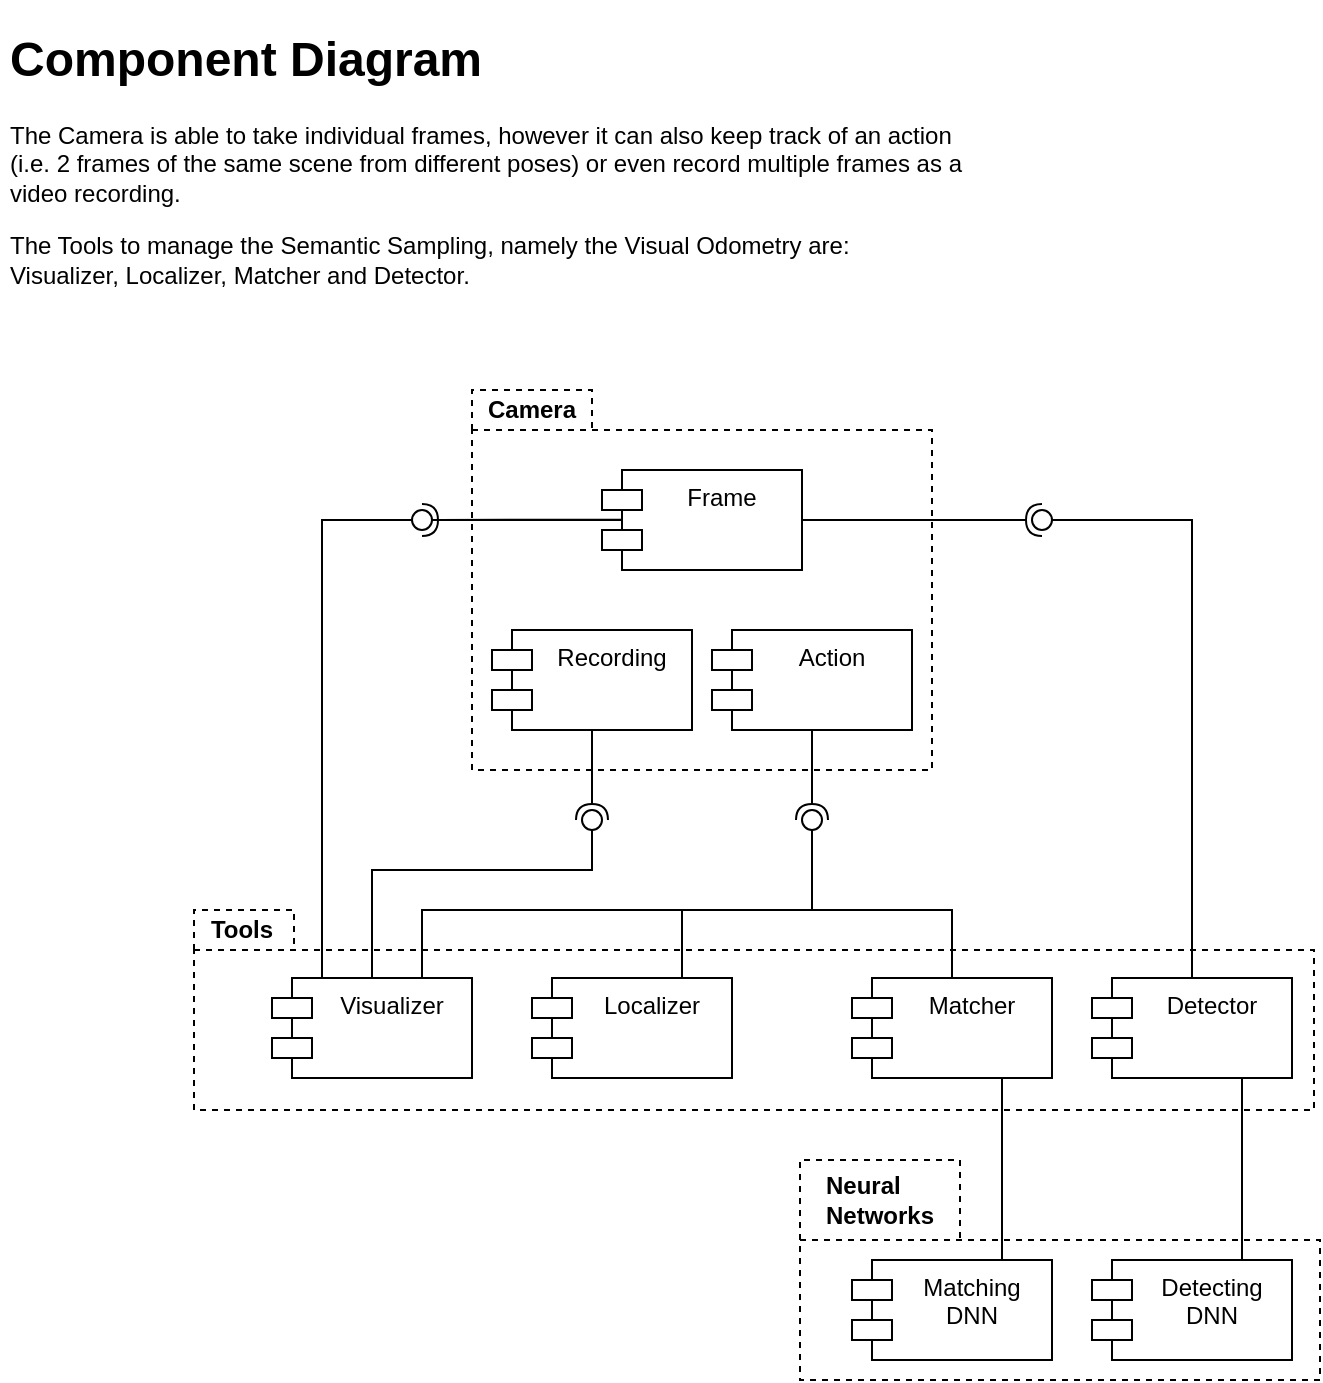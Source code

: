<mxfile version="17.1.2" type="github" pages="2">
  <diagram id="C5RBs43oDa-KdzZeNtuy" name="Components">
    <mxGraphModel dx="946" dy="542" grid="1" gridSize="10" guides="1" tooltips="1" connect="1" arrows="1" fold="1" page="1" pageScale="1" pageWidth="827" pageHeight="1169" math="0" shadow="0">
      <root>
        <mxCell id="WIyWlLk6GJQsqaUBKTNV-0" />
        <mxCell id="WIyWlLk6GJQsqaUBKTNV-1" parent="WIyWlLk6GJQsqaUBKTNV-0" />
        <mxCell id="0CERszH_amMAJKaDQLQU-71" value="" style="shape=folder;fontStyle=1;spacingTop=10;tabWidth=80;tabHeight=40;tabPosition=left;html=1;fillColor=none;dashed=1;" parent="WIyWlLk6GJQsqaUBKTNV-1" vertex="1">
          <mxGeometry x="440" y="610" width="260" height="110" as="geometry" />
        </mxCell>
        <mxCell id="0CERszH_amMAJKaDQLQU-66" value="" style="shape=folder;fontStyle=1;spacingTop=10;tabWidth=60;tabHeight=20;tabPosition=left;html=1;dashed=1;fillColor=none;" parent="WIyWlLk6GJQsqaUBKTNV-1" vertex="1">
          <mxGeometry x="276" y="225" width="230" height="190" as="geometry" />
        </mxCell>
        <mxCell id="0CERszH_amMAJKaDQLQU-28" value="" style="rounded=0;orthogonalLoop=1;jettySize=auto;html=1;endArrow=halfCircle;endFill=0;entryX=0.5;entryY=0.5;endSize=6;strokeWidth=1;sketch=0;exitX=0.098;exitY=0.497;exitDx=0;exitDy=0;exitPerimeter=0;" parent="WIyWlLk6GJQsqaUBKTNV-1" source="0CERszH_amMAJKaDQLQU-23" target="0CERszH_amMAJKaDQLQU-29" edge="1">
          <mxGeometry relative="1" as="geometry">
            <mxPoint x="476" y="330" as="sourcePoint" />
          </mxGeometry>
        </mxCell>
        <mxCell id="0CERszH_amMAJKaDQLQU-65" value="" style="shape=folder;fontStyle=1;spacingTop=10;tabWidth=50;tabHeight=20;tabPosition=left;html=1;fillColor=none;dashed=1;" parent="WIyWlLk6GJQsqaUBKTNV-1" vertex="1">
          <mxGeometry x="137" y="485" width="560" height="100" as="geometry" />
        </mxCell>
        <mxCell id="0CERszH_amMAJKaDQLQU-24" value="Visualizer" style="shape=module;align=left;spacingLeft=20;align=center;verticalAlign=top;" parent="WIyWlLk6GJQsqaUBKTNV-1" vertex="1">
          <mxGeometry x="176" y="519" width="100" height="50" as="geometry" />
        </mxCell>
        <mxCell id="0CERszH_amMAJKaDQLQU-39" style="edgeStyle=orthogonalEdgeStyle;rounded=0;orthogonalLoop=1;jettySize=auto;html=1;exitX=0.5;exitY=0;exitDx=0;exitDy=0;endArrow=none;endFill=0;" parent="WIyWlLk6GJQsqaUBKTNV-1" source="0CERszH_amMAJKaDQLQU-25" target="0CERszH_amMAJKaDQLQU-37" edge="1">
          <mxGeometry relative="1" as="geometry">
            <Array as="points">
              <mxPoint x="516" y="485" />
              <mxPoint x="446" y="485" />
            </Array>
          </mxGeometry>
        </mxCell>
        <mxCell id="0CERszH_amMAJKaDQLQU-69" style="edgeStyle=orthogonalEdgeStyle;rounded=0;orthogonalLoop=1;jettySize=auto;html=1;exitX=0.75;exitY=1;exitDx=0;exitDy=0;entryX=0.75;entryY=0;entryDx=0;entryDy=0;endArrow=none;endFill=0;" parent="WIyWlLk6GJQsqaUBKTNV-1" source="0CERszH_amMAJKaDQLQU-25" target="0CERszH_amMAJKaDQLQU-67" edge="1">
          <mxGeometry relative="1" as="geometry" />
        </mxCell>
        <mxCell id="0CERszH_amMAJKaDQLQU-25" value="Matcher" style="shape=module;align=left;spacingLeft=20;align=center;verticalAlign=top;" parent="WIyWlLk6GJQsqaUBKTNV-1" vertex="1">
          <mxGeometry x="466" y="519" width="100" height="50" as="geometry" />
        </mxCell>
        <mxCell id="0CERszH_amMAJKaDQLQU-70" style="edgeStyle=orthogonalEdgeStyle;rounded=0;orthogonalLoop=1;jettySize=auto;html=1;exitX=0.75;exitY=1;exitDx=0;exitDy=0;entryX=0.75;entryY=0;entryDx=0;entryDy=0;endArrow=none;endFill=0;" parent="WIyWlLk6GJQsqaUBKTNV-1" source="0CERszH_amMAJKaDQLQU-26" target="0CERszH_amMAJKaDQLQU-68" edge="1">
          <mxGeometry relative="1" as="geometry" />
        </mxCell>
        <mxCell id="0CERszH_amMAJKaDQLQU-26" value="Detector" style="shape=module;align=left;spacingLeft=20;align=center;verticalAlign=top;" parent="WIyWlLk6GJQsqaUBKTNV-1" vertex="1">
          <mxGeometry x="586" y="519" width="100" height="50" as="geometry" />
        </mxCell>
        <mxCell id="0CERszH_amMAJKaDQLQU-27" value="" style="rounded=0;orthogonalLoop=1;jettySize=auto;html=1;endArrow=none;endFill=0;sketch=0;targetPerimeterSpacing=0;exitX=1;exitY=0.5;exitDx=0;exitDy=0;startArrow=none;" parent="WIyWlLk6GJQsqaUBKTNV-1" source="0CERszH_amMAJKaDQLQU-29" edge="1">
          <mxGeometry relative="1" as="geometry">
            <mxPoint x="436" y="330" as="sourcePoint" />
            <mxPoint x="356" y="290" as="targetPoint" />
          </mxGeometry>
        </mxCell>
        <mxCell id="0CERszH_amMAJKaDQLQU-29" value="" style="ellipse;whiteSpace=wrap;html=1;align=center;aspect=fixed;resizable=0;points=[];outlineConnect=0;sketch=0;" parent="WIyWlLk6GJQsqaUBKTNV-1" vertex="1">
          <mxGeometry x="246" y="285" width="10" height="10" as="geometry" />
        </mxCell>
        <mxCell id="0CERszH_amMAJKaDQLQU-31" value="" style="rounded=0;orthogonalLoop=1;jettySize=auto;html=1;endArrow=none;endFill=0;sketch=0;sourcePerimeterSpacing=0;exitX=0.25;exitY=0;exitDx=0;exitDy=0;" parent="WIyWlLk6GJQsqaUBKTNV-1" source="0CERszH_amMAJKaDQLQU-24" target="0CERszH_amMAJKaDQLQU-29" edge="1">
          <mxGeometry relative="1" as="geometry">
            <mxPoint x="296" y="290" as="sourcePoint" />
            <mxPoint x="356" y="290" as="targetPoint" />
            <Array as="points">
              <mxPoint x="201" y="290" />
            </Array>
          </mxGeometry>
        </mxCell>
        <mxCell id="0CERszH_amMAJKaDQLQU-38" style="edgeStyle=orthogonalEdgeStyle;rounded=0;orthogonalLoop=1;jettySize=auto;html=1;exitX=0.75;exitY=0;exitDx=0;exitDy=0;endArrow=none;endFill=0;" parent="WIyWlLk6GJQsqaUBKTNV-1" source="0CERszH_amMAJKaDQLQU-33" target="0CERszH_amMAJKaDQLQU-37" edge="1">
          <mxGeometry relative="1" as="geometry">
            <Array as="points">
              <mxPoint x="381" y="485" />
              <mxPoint x="446" y="485" />
            </Array>
          </mxGeometry>
        </mxCell>
        <mxCell id="0CERszH_amMAJKaDQLQU-33" value="Localizer" style="shape=module;align=left;spacingLeft=20;align=center;verticalAlign=top;" parent="WIyWlLk6GJQsqaUBKTNV-1" vertex="1">
          <mxGeometry x="306" y="519" width="100" height="50" as="geometry" />
        </mxCell>
        <mxCell id="0CERszH_amMAJKaDQLQU-34" value="Action" style="shape=module;align=left;spacingLeft=20;align=center;verticalAlign=top;" parent="WIyWlLk6GJQsqaUBKTNV-1" vertex="1">
          <mxGeometry x="396" y="345" width="100" height="50" as="geometry" />
        </mxCell>
        <mxCell id="0CERszH_amMAJKaDQLQU-35" value="" style="rounded=0;orthogonalLoop=1;jettySize=auto;html=1;endArrow=none;endFill=0;sketch=0;sourcePerimeterSpacing=0;targetPerimeterSpacing=0;exitX=0.75;exitY=0;exitDx=0;exitDy=0;" parent="WIyWlLk6GJQsqaUBKTNV-1" source="0CERszH_amMAJKaDQLQU-24" target="0CERszH_amMAJKaDQLQU-37" edge="1">
          <mxGeometry relative="1" as="geometry">
            <mxPoint x="446" y="460" as="sourcePoint" />
            <mxPoint x="446" y="485" as="targetPoint" />
            <Array as="points">
              <mxPoint x="251" y="485" />
              <mxPoint x="446" y="485" />
            </Array>
          </mxGeometry>
        </mxCell>
        <mxCell id="0CERszH_amMAJKaDQLQU-36" value="" style="rounded=0;orthogonalLoop=1;jettySize=auto;html=1;endArrow=halfCircle;endFill=0;entryX=0.5;entryY=0.5;endSize=6;strokeWidth=1;sketch=0;exitX=0.5;exitY=1;exitDx=0;exitDy=0;" parent="WIyWlLk6GJQsqaUBKTNV-1" source="0CERszH_amMAJKaDQLQU-34" target="0CERszH_amMAJKaDQLQU-37" edge="1">
          <mxGeometry relative="1" as="geometry">
            <mxPoint x="516" y="460" as="sourcePoint" />
          </mxGeometry>
        </mxCell>
        <mxCell id="0CERszH_amMAJKaDQLQU-37" value="" style="ellipse;whiteSpace=wrap;html=1;align=center;aspect=fixed;resizable=0;points=[];outlineConnect=0;sketch=0;" parent="WIyWlLk6GJQsqaUBKTNV-1" vertex="1">
          <mxGeometry x="441" y="435" width="10" height="10" as="geometry" />
        </mxCell>
        <mxCell id="0CERszH_amMAJKaDQLQU-41" value="Recording" style="shape=module;align=left;spacingLeft=20;align=center;verticalAlign=top;" parent="WIyWlLk6GJQsqaUBKTNV-1" vertex="1">
          <mxGeometry x="286" y="345" width="100" height="50" as="geometry" />
        </mxCell>
        <mxCell id="0CERszH_amMAJKaDQLQU-48" value="" style="rounded=0;orthogonalLoop=1;jettySize=auto;html=1;endArrow=none;endFill=0;sketch=0;sourcePerimeterSpacing=0;targetPerimeterSpacing=0;exitX=0.5;exitY=0;exitDx=0;exitDy=0;" parent="WIyWlLk6GJQsqaUBKTNV-1" source="0CERszH_amMAJKaDQLQU-26" target="0CERszH_amMAJKaDQLQU-50" edge="1">
          <mxGeometry relative="1" as="geometry">
            <mxPoint x="706" y="460" as="sourcePoint" />
            <Array as="points">
              <mxPoint x="636" y="290" />
            </Array>
          </mxGeometry>
        </mxCell>
        <mxCell id="0CERszH_amMAJKaDQLQU-49" value="" style="rounded=0;orthogonalLoop=1;jettySize=auto;html=1;endArrow=halfCircle;endFill=0;entryX=0.5;entryY=0.5;endSize=6;strokeWidth=1;sketch=0;exitX=1;exitY=0.5;exitDx=0;exitDy=0;" parent="WIyWlLk6GJQsqaUBKTNV-1" source="0CERszH_amMAJKaDQLQU-23" target="0CERszH_amMAJKaDQLQU-50" edge="1">
          <mxGeometry relative="1" as="geometry">
            <mxPoint x="746" y="460" as="sourcePoint" />
          </mxGeometry>
        </mxCell>
        <mxCell id="0CERszH_amMAJKaDQLQU-50" value="" style="ellipse;whiteSpace=wrap;html=1;align=center;aspect=fixed;resizable=0;points=[];outlineConnect=0;sketch=0;" parent="WIyWlLk6GJQsqaUBKTNV-1" vertex="1">
          <mxGeometry x="556" y="285" width="10" height="10" as="geometry" />
        </mxCell>
        <mxCell id="0CERszH_amMAJKaDQLQU-56" value="" style="rounded=0;orthogonalLoop=1;jettySize=auto;html=1;endArrow=none;endFill=0;sketch=0;sourcePerimeterSpacing=0;targetPerimeterSpacing=0;exitX=0.5;exitY=0;exitDx=0;exitDy=0;" parent="WIyWlLk6GJQsqaUBKTNV-1" source="0CERszH_amMAJKaDQLQU-24" target="0CERszH_amMAJKaDQLQU-58" edge="1">
          <mxGeometry relative="1" as="geometry">
            <mxPoint x="296" y="440" as="sourcePoint" />
            <Array as="points">
              <mxPoint x="226" y="465" />
              <mxPoint x="336" y="465" />
            </Array>
          </mxGeometry>
        </mxCell>
        <mxCell id="0CERszH_amMAJKaDQLQU-57" value="" style="rounded=0;orthogonalLoop=1;jettySize=auto;html=1;endArrow=halfCircle;endFill=0;entryX=0.5;entryY=0.5;endSize=6;strokeWidth=1;sketch=0;exitX=0.5;exitY=1;exitDx=0;exitDy=0;" parent="WIyWlLk6GJQsqaUBKTNV-1" source="0CERszH_amMAJKaDQLQU-41" target="0CERszH_amMAJKaDQLQU-58" edge="1">
          <mxGeometry relative="1" as="geometry">
            <mxPoint x="336" y="440" as="sourcePoint" />
          </mxGeometry>
        </mxCell>
        <mxCell id="0CERszH_amMAJKaDQLQU-58" value="" style="ellipse;whiteSpace=wrap;html=1;align=center;aspect=fixed;resizable=0;points=[];outlineConnect=0;sketch=0;fillColor=none;" parent="WIyWlLk6GJQsqaUBKTNV-1" vertex="1">
          <mxGeometry x="331" y="435" width="10" height="10" as="geometry" />
        </mxCell>
        <mxCell id="0CERszH_amMAJKaDQLQU-61" value="Camera" style="text;html=1;strokeColor=none;fillColor=none;align=center;verticalAlign=middle;whiteSpace=wrap;rounded=0;fontStyle=1" parent="WIyWlLk6GJQsqaUBKTNV-1" vertex="1">
          <mxGeometry x="276" y="220" width="60" height="30" as="geometry" />
        </mxCell>
        <mxCell id="0CERszH_amMAJKaDQLQU-63" value="Tools" style="text;html=1;strokeColor=none;fillColor=none;align=center;verticalAlign=middle;whiteSpace=wrap;rounded=0;fontStyle=1" parent="WIyWlLk6GJQsqaUBKTNV-1" vertex="1">
          <mxGeometry x="131" y="480" width="60" height="30" as="geometry" />
        </mxCell>
        <mxCell id="0CERszH_amMAJKaDQLQU-64" value="&lt;h1&gt;Component Diagram&lt;/h1&gt;&lt;p&gt;The Camera is able to take individual frames, however it can also keep track of an action (i.e. 2 frames of the same scene from different poses) or even record multiple frames as a video recording.&lt;/p&gt;&lt;p&gt;The Tools to manage the Semantic Sampling, namely the Visual Odometry are: Visualizer, Localizer, Matcher and Detector.&lt;/p&gt;" style="text;html=1;strokeColor=none;fillColor=none;spacing=5;spacingTop=-20;whiteSpace=wrap;overflow=hidden;rounded=0;" parent="WIyWlLk6GJQsqaUBKTNV-1" vertex="1">
          <mxGeometry x="40" y="40" width="485" height="150" as="geometry" />
        </mxCell>
        <mxCell id="0CERszH_amMAJKaDQLQU-23" value="Frame" style="shape=module;align=left;spacingLeft=20;align=center;verticalAlign=top;" parent="WIyWlLk6GJQsqaUBKTNV-1" vertex="1">
          <mxGeometry x="341" y="265" width="100" height="50" as="geometry" />
        </mxCell>
        <mxCell id="0CERszH_amMAJKaDQLQU-67" value="Matching&#xa;DNN" style="shape=module;align=left;spacingLeft=20;align=center;verticalAlign=top;" parent="WIyWlLk6GJQsqaUBKTNV-1" vertex="1">
          <mxGeometry x="466" y="660" width="100" height="50" as="geometry" />
        </mxCell>
        <mxCell id="0CERszH_amMAJKaDQLQU-68" value="Detecting&#xa;DNN" style="shape=module;align=left;spacingLeft=20;align=center;verticalAlign=top;" parent="WIyWlLk6GJQsqaUBKTNV-1" vertex="1">
          <mxGeometry x="586" y="660" width="100" height="50" as="geometry" />
        </mxCell>
        <mxCell id="0CERszH_amMAJKaDQLQU-72" value="Neural&lt;br&gt;Networks" style="text;html=1;strokeColor=none;fillColor=none;align=left;verticalAlign=middle;whiteSpace=wrap;rounded=0;fontStyle=1" parent="WIyWlLk6GJQsqaUBKTNV-1" vertex="1">
          <mxGeometry x="451" y="615" width="60" height="30" as="geometry" />
        </mxCell>
      </root>
    </mxGraphModel>
  </diagram>
  <diagram id="QlGGPzCKt4xssirYI50x" name="Classes">
    <mxGraphModel dx="1113" dy="638" grid="1" gridSize="10" guides="1" tooltips="1" connect="1" arrows="1" fold="1" page="1" pageScale="1" pageWidth="827" pageHeight="1169" math="0" shadow="0">
      <root>
        <mxCell id="SgYKUem5aVHlXxRxo-qd-0" />
        <mxCell id="SgYKUem5aVHlXxRxo-qd-1" parent="SgYKUem5aVHlXxRxo-qd-0" />
        <mxCell id="bNGArXJucVCeb-CV9Sgj-11" value="" style="shape=folder;fontStyle=1;spacingTop=10;tabWidth=90;tabHeight=20;tabPosition=left;html=1;fillColor=none;" parent="SgYKUem5aVHlXxRxo-qd-1" vertex="1">
          <mxGeometry x="239" y="225" width="350" height="190" as="geometry" />
        </mxCell>
        <mxCell id="bNGArXJucVCeb-CV9Sgj-0" value="Frame" style="swimlane;fontStyle=1;align=center;verticalAlign=top;childLayout=stackLayout;horizontal=1;startSize=26;horizontalStack=0;resizeParent=1;resizeParentMax=0;resizeLast=0;collapsible=1;marginBottom=0;fillColor=none;" parent="SgYKUem5aVHlXxRxo-qd-1" vertex="1" collapsed="1">
          <mxGeometry x="374" y="285" width="80" height="26" as="geometry">
            <mxRectangle x="334" y="120" width="160" height="34" as="alternateBounds" />
          </mxGeometry>
        </mxCell>
        <mxCell id="bNGArXJucVCeb-CV9Sgj-2" value="" style="line;strokeWidth=1;fillColor=none;align=left;verticalAlign=middle;spacingTop=-1;spacingLeft=3;spacingRight=3;rotatable=0;labelPosition=right;points=[];portConstraint=eastwest;" parent="bNGArXJucVCeb-CV9Sgj-0" vertex="1">
          <mxGeometry y="26" width="160" height="8" as="geometry" />
        </mxCell>
        <mxCell id="bNGArXJucVCeb-CV9Sgj-9" style="edgeStyle=orthogonalEdgeStyle;rounded=0;orthogonalLoop=1;jettySize=auto;html=1;exitX=0.5;exitY=0;exitDx=0;exitDy=0;entryX=0;entryY=0.5;entryDx=0;entryDy=0;endArrow=open;endFill=0;" parent="SgYKUem5aVHlXxRxo-qd-1" source="bNGArXJucVCeb-CV9Sgj-4" target="bNGArXJucVCeb-CV9Sgj-0" edge="1">
          <mxGeometry relative="1" as="geometry" />
        </mxCell>
        <mxCell id="bNGArXJucVCeb-CV9Sgj-12" value="2" style="edgeLabel;html=1;align=center;verticalAlign=middle;resizable=0;points=[];" parent="bNGArXJucVCeb-CV9Sgj-9" vertex="1" connectable="0">
          <mxGeometry x="0.765" y="1" relative="1" as="geometry">
            <mxPoint x="-11" y="-12" as="offset" />
          </mxGeometry>
        </mxCell>
        <mxCell id="bNGArXJucVCeb-CV9Sgj-4" value="Action" style="swimlane;fontStyle=1;align=center;verticalAlign=top;childLayout=stackLayout;horizontal=1;startSize=26;horizontalStack=0;resizeParent=1;resizeParentMax=0;resizeLast=0;collapsible=1;marginBottom=0;fillColor=none;" parent="SgYKUem5aVHlXxRxo-qd-1" vertex="1" collapsed="1">
          <mxGeometry x="270" y="345" width="80" height="26" as="geometry">
            <mxRectangle x="200" y="220" width="160" height="34" as="alternateBounds" />
          </mxGeometry>
        </mxCell>
        <mxCell id="bNGArXJucVCeb-CV9Sgj-5" value="" style="line;strokeWidth=1;fillColor=none;align=left;verticalAlign=middle;spacingTop=-1;spacingLeft=3;spacingRight=3;rotatable=0;labelPosition=right;points=[];portConstraint=eastwest;" parent="bNGArXJucVCeb-CV9Sgj-4" vertex="1">
          <mxGeometry y="26" width="160" height="8" as="geometry" />
        </mxCell>
        <mxCell id="bNGArXJucVCeb-CV9Sgj-10" style="edgeStyle=orthogonalEdgeStyle;rounded=0;orthogonalLoop=1;jettySize=auto;html=1;exitX=0;exitY=0.5;exitDx=0;exitDy=0;entryX=1;entryY=0.5;entryDx=0;entryDy=0;endArrow=open;endFill=0;" parent="SgYKUem5aVHlXxRxo-qd-1" source="bNGArXJucVCeb-CV9Sgj-6" target="bNGArXJucVCeb-CV9Sgj-4" edge="1">
          <mxGeometry relative="1" as="geometry" />
        </mxCell>
        <mxCell id="rDG7UkoSE41G4T-J6Kr--0" value="2..N" style="edgeLabel;html=1;align=center;verticalAlign=middle;resizable=0;points=[];" vertex="1" connectable="0" parent="bNGArXJucVCeb-CV9Sgj-10">
          <mxGeometry x="0.786" y="-2" relative="1" as="geometry">
            <mxPoint x="12" y="-11" as="offset" />
          </mxGeometry>
        </mxCell>
        <mxCell id="rDG7UkoSE41G4T-J6Kr--1" style="edgeStyle=orthogonalEdgeStyle;rounded=0;orthogonalLoop=1;jettySize=auto;html=1;exitX=0.5;exitY=0;exitDx=0;exitDy=0;entryX=1;entryY=0.5;entryDx=0;entryDy=0;endArrow=open;endFill=0;" edge="1" parent="SgYKUem5aVHlXxRxo-qd-1" source="bNGArXJucVCeb-CV9Sgj-6" target="bNGArXJucVCeb-CV9Sgj-0">
          <mxGeometry relative="1" as="geometry" />
        </mxCell>
        <mxCell id="rDG7UkoSE41G4T-J6Kr--2" value="3..N" style="edgeLabel;html=1;align=center;verticalAlign=middle;resizable=0;points=[];" vertex="1" connectable="0" parent="rDG7UkoSE41G4T-J6Kr--1">
          <mxGeometry x="0.39" y="-2" relative="1" as="geometry">
            <mxPoint x="-7" y="-11" as="offset" />
          </mxGeometry>
        </mxCell>
        <mxCell id="bNGArXJucVCeb-CV9Sgj-6" value="Recording" style="swimlane;fontStyle=1;align=center;verticalAlign=top;childLayout=stackLayout;horizontal=1;startSize=26;horizontalStack=0;resizeParent=1;resizeParentMax=0;resizeLast=0;collapsible=1;marginBottom=0;fillColor=none;" parent="SgYKUem5aVHlXxRxo-qd-1" vertex="1" collapsed="1">
          <mxGeometry x="470" y="345" width="96" height="26" as="geometry">
            <mxRectangle x="200" y="220" width="160" height="34" as="alternateBounds" />
          </mxGeometry>
        </mxCell>
        <mxCell id="bNGArXJucVCeb-CV9Sgj-7" value="" style="line;strokeWidth=1;fillColor=none;align=left;verticalAlign=middle;spacingTop=-1;spacingLeft=3;spacingRight=3;rotatable=0;labelPosition=right;points=[];portConstraint=eastwest;" parent="bNGArXJucVCeb-CV9Sgj-6" vertex="1">
          <mxGeometry y="26" width="160" height="8" as="geometry" />
        </mxCell>
        <mxCell id="bNGArXJucVCeb-CV9Sgj-16" value="&lt;b&gt;Camera&lt;/b&gt;" style="text;html=1;strokeColor=none;fillColor=none;align=center;verticalAlign=middle;whiteSpace=wrap;rounded=0;" parent="SgYKUem5aVHlXxRxo-qd-1" vertex="1">
          <mxGeometry x="252" y="220" width="60" height="30" as="geometry" />
        </mxCell>
        <mxCell id="bNGArXJucVCeb-CV9Sgj-36" style="edgeStyle=orthogonalEdgeStyle;rounded=0;orthogonalLoop=1;jettySize=auto;html=1;exitX=0;exitY=0;exitDx=185;exitDy=20;exitPerimeter=0;entryX=0.5;entryY=1;entryDx=0;entryDy=0;entryPerimeter=0;startArrow=none;startFill=0;endArrow=open;endFill=0;" parent="SgYKUem5aVHlXxRxo-qd-1" source="bNGArXJucVCeb-CV9Sgj-17" target="bNGArXJucVCeb-CV9Sgj-11" edge="1">
          <mxGeometry relative="1" as="geometry">
            <Array as="points">
              <mxPoint x="289" y="450" />
              <mxPoint x="414" y="450" />
            </Array>
          </mxGeometry>
        </mxCell>
        <mxCell id="bNGArXJucVCeb-CV9Sgj-17" value="" style="shape=folder;fontStyle=1;spacingTop=10;tabWidth=90;tabHeight=20;tabPosition=left;html=1;fillColor=none;" parent="SgYKUem5aVHlXxRxo-qd-1" vertex="1">
          <mxGeometry x="104" y="474" width="280" height="240" as="geometry" />
        </mxCell>
        <mxCell id="bNGArXJucVCeb-CV9Sgj-18" value="Visualizer" style="swimlane;fontStyle=1;align=center;verticalAlign=top;childLayout=stackLayout;horizontal=1;startSize=26;horizontalStack=0;resizeParent=1;resizeParentMax=0;resizeLast=0;collapsible=1;marginBottom=0;fillColor=none;" parent="SgYKUem5aVHlXxRxo-qd-1" vertex="1" collapsed="1">
          <mxGeometry x="194" y="514" width="100" height="26" as="geometry">
            <mxRectangle x="200" y="220" width="160" height="34" as="alternateBounds" />
          </mxGeometry>
        </mxCell>
        <mxCell id="bNGArXJucVCeb-CV9Sgj-19" value="" style="line;strokeWidth=1;fillColor=none;align=left;verticalAlign=middle;spacingTop=-1;spacingLeft=3;spacingRight=3;rotatable=0;labelPosition=right;points=[];portConstraint=eastwest;" parent="bNGArXJucVCeb-CV9Sgj-18" vertex="1">
          <mxGeometry y="26" width="160" height="8" as="geometry" />
        </mxCell>
        <mxCell id="bNGArXJucVCeb-CV9Sgj-20" value="Localizer" style="swimlane;fontStyle=1;align=center;verticalAlign=top;childLayout=stackLayout;horizontal=1;startSize=26;horizontalStack=0;resizeParent=1;resizeParentMax=0;resizeLast=0;collapsible=1;marginBottom=0;fillColor=none;" parent="SgYKUem5aVHlXxRxo-qd-1" vertex="1" collapsed="1">
          <mxGeometry x="194" y="564" width="100" height="26" as="geometry">
            <mxRectangle x="200" y="220" width="160" height="34" as="alternateBounds" />
          </mxGeometry>
        </mxCell>
        <mxCell id="bNGArXJucVCeb-CV9Sgj-21" value="" style="line;strokeWidth=1;fillColor=none;align=left;verticalAlign=middle;spacingTop=-1;spacingLeft=3;spacingRight=3;rotatable=0;labelPosition=right;points=[];portConstraint=eastwest;" parent="bNGArXJucVCeb-CV9Sgj-20" vertex="1">
          <mxGeometry y="26" width="160" height="8" as="geometry" />
        </mxCell>
        <mxCell id="bNGArXJucVCeb-CV9Sgj-34" style="edgeStyle=orthogonalEdgeStyle;rounded=0;orthogonalLoop=1;jettySize=auto;html=1;exitX=1;exitY=0.5;exitDx=0;exitDy=0;entryX=0;entryY=0.5;entryDx=0;entryDy=0;startArrow=none;startFill=0;endArrow=open;endFill=0;" parent="SgYKUem5aVHlXxRxo-qd-1" source="bNGArXJucVCeb-CV9Sgj-22" target="bNGArXJucVCeb-CV9Sgj-30" edge="1">
          <mxGeometry relative="1" as="geometry" />
        </mxCell>
        <mxCell id="bNGArXJucVCeb-CV9Sgj-22" value="Matcher" style="swimlane;fontStyle=1;align=center;verticalAlign=top;childLayout=stackLayout;horizontal=1;startSize=26;horizontalStack=0;resizeParent=1;resizeParentMax=0;resizeLast=0;collapsible=1;marginBottom=0;fillColor=none;" parent="SgYKUem5aVHlXxRxo-qd-1" vertex="1" collapsed="1">
          <mxGeometry x="194" y="614" width="100" height="26" as="geometry">
            <mxRectangle x="200" y="220" width="160" height="34" as="alternateBounds" />
          </mxGeometry>
        </mxCell>
        <mxCell id="bNGArXJucVCeb-CV9Sgj-23" value="" style="line;strokeWidth=1;fillColor=none;align=left;verticalAlign=middle;spacingTop=-1;spacingLeft=3;spacingRight=3;rotatable=0;labelPosition=right;points=[];portConstraint=eastwest;" parent="bNGArXJucVCeb-CV9Sgj-22" vertex="1">
          <mxGeometry y="26" width="160" height="8" as="geometry" />
        </mxCell>
        <mxCell id="bNGArXJucVCeb-CV9Sgj-35" style="edgeStyle=orthogonalEdgeStyle;rounded=0;orthogonalLoop=1;jettySize=auto;html=1;exitX=1;exitY=0.5;exitDx=0;exitDy=0;entryX=0;entryY=0.5;entryDx=0;entryDy=0;startArrow=none;startFill=0;endArrow=open;endFill=0;" parent="SgYKUem5aVHlXxRxo-qd-1" source="bNGArXJucVCeb-CV9Sgj-24" target="bNGArXJucVCeb-CV9Sgj-32" edge="1">
          <mxGeometry relative="1" as="geometry" />
        </mxCell>
        <mxCell id="bNGArXJucVCeb-CV9Sgj-24" value="Detector" style="swimlane;fontStyle=1;align=center;verticalAlign=top;childLayout=stackLayout;horizontal=1;startSize=26;horizontalStack=0;resizeParent=1;resizeParentMax=0;resizeLast=0;collapsible=1;marginBottom=0;fillColor=none;" parent="SgYKUem5aVHlXxRxo-qd-1" vertex="1" collapsed="1">
          <mxGeometry x="194" y="664" width="100" height="26" as="geometry">
            <mxRectangle x="200" y="220" width="160" height="34" as="alternateBounds" />
          </mxGeometry>
        </mxCell>
        <mxCell id="bNGArXJucVCeb-CV9Sgj-25" value="" style="line;strokeWidth=1;fillColor=none;align=left;verticalAlign=middle;spacingTop=-1;spacingLeft=3;spacingRight=3;rotatable=0;labelPosition=right;points=[];portConstraint=eastwest;" parent="bNGArXJucVCeb-CV9Sgj-24" vertex="1">
          <mxGeometry y="26" width="160" height="8" as="geometry" />
        </mxCell>
        <mxCell id="bNGArXJucVCeb-CV9Sgj-27" value="&lt;b&gt;Tools&lt;/b&gt;" style="text;html=1;strokeColor=none;fillColor=none;align=center;verticalAlign=middle;whiteSpace=wrap;rounded=0;" parent="SgYKUem5aVHlXxRxo-qd-1" vertex="1">
          <mxGeometry x="114" y="470" width="60" height="30" as="geometry" />
        </mxCell>
        <mxCell id="bNGArXJucVCeb-CV9Sgj-28" value="" style="shape=folder;fontStyle=1;spacingTop=10;tabWidth=80;tabHeight=40;tabPosition=left;html=1;fillColor=none;" parent="SgYKUem5aVHlXxRxo-qd-1" vertex="1">
          <mxGeometry x="444" y="554" width="280" height="160" as="geometry" />
        </mxCell>
        <mxCell id="bNGArXJucVCeb-CV9Sgj-29" value="&lt;b&gt;Neural&lt;br&gt;&lt;div&gt;&lt;b&gt;Networks&lt;/b&gt;&lt;/div&gt;&lt;/b&gt;" style="text;html=1;strokeColor=none;fillColor=none;align=left;verticalAlign=middle;whiteSpace=wrap;rounded=0;" parent="SgYKUem5aVHlXxRxo-qd-1" vertex="1">
          <mxGeometry x="454" y="559" width="60" height="30" as="geometry" />
        </mxCell>
        <mxCell id="bNGArXJucVCeb-CV9Sgj-30" value="MatchingDNN" style="swimlane;fontStyle=1;align=center;verticalAlign=top;childLayout=stackLayout;horizontal=1;startSize=26;horizontalStack=0;resizeParent=1;resizeParentMax=0;resizeLast=0;collapsible=1;marginBottom=0;fillColor=none;" parent="SgYKUem5aVHlXxRxo-qd-1" vertex="1" collapsed="1">
          <mxGeometry x="519" y="614" width="130" height="26" as="geometry">
            <mxRectangle x="200" y="220" width="160" height="34" as="alternateBounds" />
          </mxGeometry>
        </mxCell>
        <mxCell id="bNGArXJucVCeb-CV9Sgj-31" value="" style="line;strokeWidth=1;fillColor=none;align=left;verticalAlign=middle;spacingTop=-1;spacingLeft=3;spacingRight=3;rotatable=0;labelPosition=right;points=[];portConstraint=eastwest;" parent="bNGArXJucVCeb-CV9Sgj-30" vertex="1">
          <mxGeometry y="26" width="160" height="8" as="geometry" />
        </mxCell>
        <mxCell id="bNGArXJucVCeb-CV9Sgj-32" value="DetectingDNN" style="swimlane;fontStyle=1;align=center;verticalAlign=top;childLayout=stackLayout;horizontal=1;startSize=26;horizontalStack=0;resizeParent=1;resizeParentMax=0;resizeLast=0;collapsible=1;marginBottom=0;fillColor=none;" parent="SgYKUem5aVHlXxRxo-qd-1" vertex="1" collapsed="1">
          <mxGeometry x="519" y="664" width="130" height="26" as="geometry">
            <mxRectangle x="200" y="220" width="160" height="34" as="alternateBounds" />
          </mxGeometry>
        </mxCell>
        <mxCell id="bNGArXJucVCeb-CV9Sgj-33" value="" style="line;strokeWidth=1;fillColor=none;align=left;verticalAlign=middle;spacingTop=-1;spacingLeft=3;spacingRight=3;rotatable=0;labelPosition=right;points=[];portConstraint=eastwest;" parent="bNGArXJucVCeb-CV9Sgj-32" vertex="1">
          <mxGeometry y="26" width="160" height="8" as="geometry" />
        </mxCell>
        <mxCell id="HNlsBDx6Wpczn4e5byi6-0" value="&lt;h1&gt;Class Diagram&lt;/h1&gt;&lt;p&gt;The Camera is able to take individual frames, however it can also keep track of an action (i.e. 2 frames of the same scene from different poses) or even record multiple frames as a video recording.&lt;/p&gt;&lt;p&gt;The Tools to manage the Semantic Sampling, namely the Visual Odometry are: Visualizer, Localizer, Matcher and Detector.&lt;/p&gt;" style="text;html=1;strokeColor=none;fillColor=none;spacing=5;spacingTop=-20;whiteSpace=wrap;overflow=hidden;rounded=0;" parent="SgYKUem5aVHlXxRxo-qd-1" vertex="1">
          <mxGeometry x="40" y="40" width="485" height="150" as="geometry" />
        </mxCell>
      </root>
    </mxGraphModel>
  </diagram>
</mxfile>
